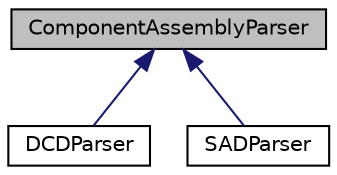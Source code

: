 digraph "ComponentAssemblyParser"
{
 // INTERACTIVE_SVG=YES
  edge [fontname="Helvetica",fontsize="10",labelfontname="Helvetica",labelfontsize="10"];
  node [fontname="Helvetica",fontsize="10",shape=record];
  Node1 [label="ComponentAssemblyParser",height=0.2,width=0.4,color="black", fillcolor="grey75", style="filled", fontcolor="black"];
  Node1 -> Node2 [dir="back",color="midnightblue",fontsize="10",style="solid",fontname="Helvetica"];
  Node2 [label="DCDParser",height=0.2,width=0.4,color="black", fillcolor="white", style="filled",URL="$class_d_c_d_parser.html",tooltip="class OPENSCA_PARSER_API DCDParser:public ComponentAssemblyParser "];
  Node1 -> Node3 [dir="back",color="midnightblue",fontsize="10",style="solid",fontname="Helvetica"];
  Node3 [label="SADParser",height=0.2,width=0.4,color="black", fillcolor="white", style="filled",URL="$class_s_a_d_parser.html",tooltip="class OPENSCAPARSER_API SADParser:public ComponentAssemblyParser "];
}

